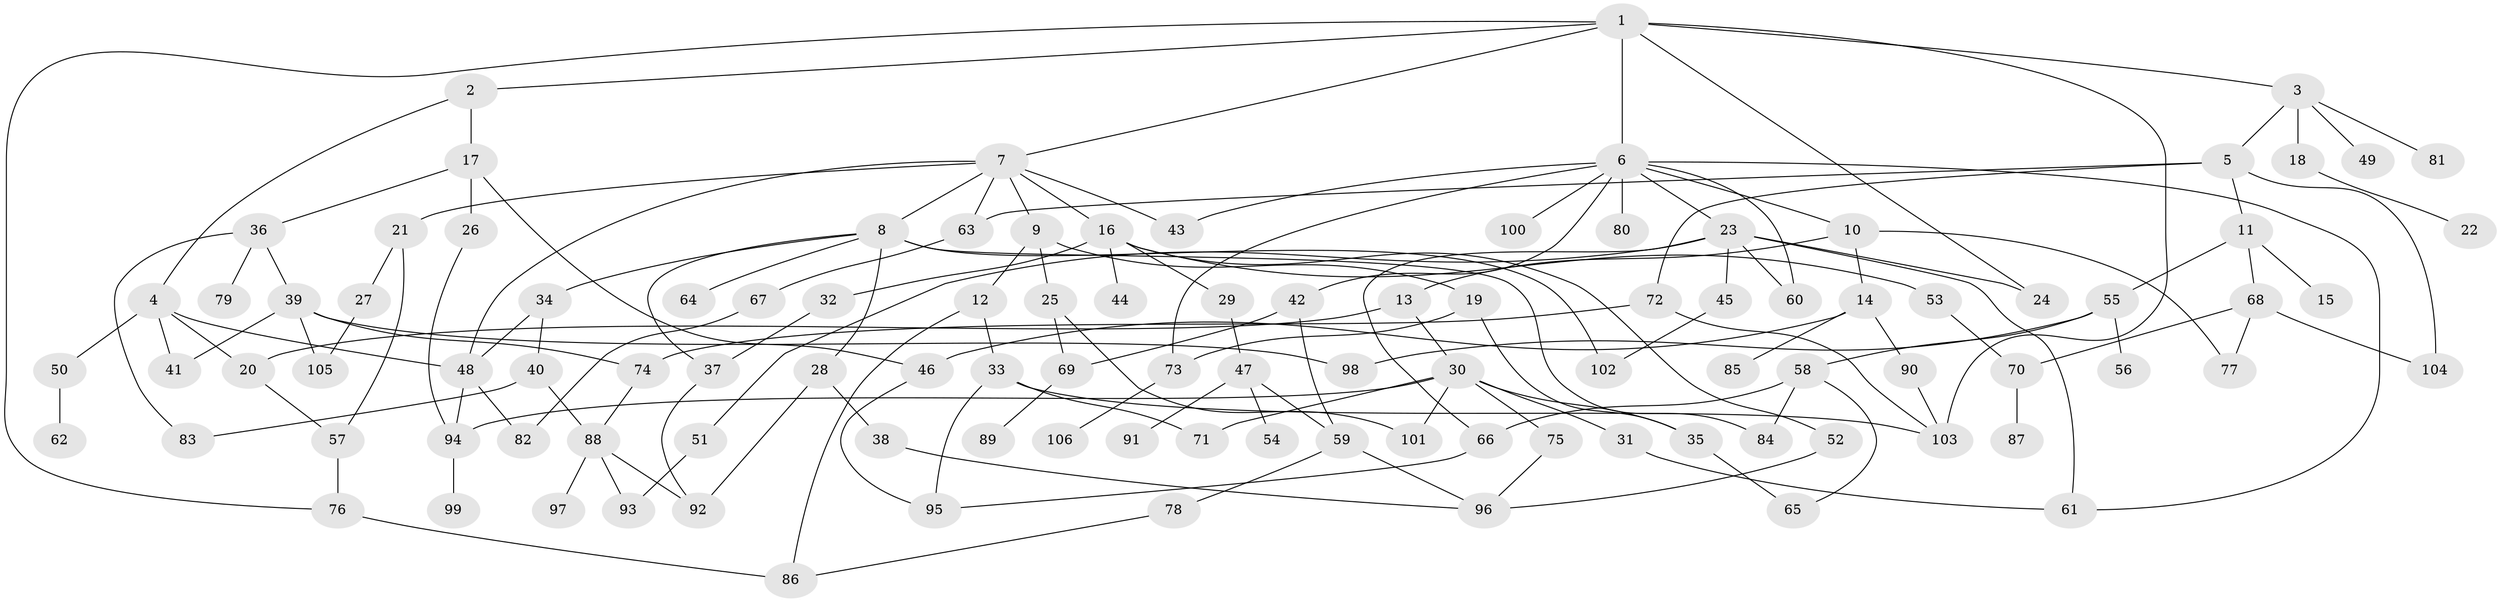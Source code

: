 // Generated by graph-tools (version 1.1) at 2025/13/03/09/25 04:13:15]
// undirected, 106 vertices, 153 edges
graph export_dot {
graph [start="1"]
  node [color=gray90,style=filled];
  1;
  2;
  3;
  4;
  5;
  6;
  7;
  8;
  9;
  10;
  11;
  12;
  13;
  14;
  15;
  16;
  17;
  18;
  19;
  20;
  21;
  22;
  23;
  24;
  25;
  26;
  27;
  28;
  29;
  30;
  31;
  32;
  33;
  34;
  35;
  36;
  37;
  38;
  39;
  40;
  41;
  42;
  43;
  44;
  45;
  46;
  47;
  48;
  49;
  50;
  51;
  52;
  53;
  54;
  55;
  56;
  57;
  58;
  59;
  60;
  61;
  62;
  63;
  64;
  65;
  66;
  67;
  68;
  69;
  70;
  71;
  72;
  73;
  74;
  75;
  76;
  77;
  78;
  79;
  80;
  81;
  82;
  83;
  84;
  85;
  86;
  87;
  88;
  89;
  90;
  91;
  92;
  93;
  94;
  95;
  96;
  97;
  98;
  99;
  100;
  101;
  102;
  103;
  104;
  105;
  106;
  1 -- 2;
  1 -- 3;
  1 -- 6;
  1 -- 7;
  1 -- 103;
  1 -- 76;
  1 -- 24;
  2 -- 4;
  2 -- 17;
  3 -- 5;
  3 -- 18;
  3 -- 49;
  3 -- 81;
  4 -- 20;
  4 -- 48;
  4 -- 50;
  4 -- 41;
  5 -- 11;
  5 -- 63;
  5 -- 72;
  5 -- 104;
  6 -- 10;
  6 -- 23;
  6 -- 42;
  6 -- 43;
  6 -- 61;
  6 -- 80;
  6 -- 100;
  6 -- 60;
  6 -- 73;
  7 -- 8;
  7 -- 9;
  7 -- 16;
  7 -- 21;
  7 -- 63;
  7 -- 43;
  7 -- 48;
  8 -- 28;
  8 -- 34;
  8 -- 37;
  8 -- 64;
  8 -- 102;
  8 -- 84;
  9 -- 12;
  9 -- 19;
  9 -- 25;
  10 -- 13;
  10 -- 14;
  10 -- 77;
  11 -- 15;
  11 -- 55;
  11 -- 68;
  12 -- 33;
  12 -- 86;
  13 -- 30;
  13 -- 20;
  14 -- 85;
  14 -- 90;
  14 -- 46;
  16 -- 29;
  16 -- 32;
  16 -- 44;
  16 -- 52;
  16 -- 53;
  17 -- 26;
  17 -- 36;
  17 -- 46;
  18 -- 22;
  19 -- 73;
  19 -- 35;
  20 -- 57;
  21 -- 27;
  21 -- 57;
  23 -- 24;
  23 -- 45;
  23 -- 51;
  23 -- 60;
  23 -- 66;
  23 -- 61;
  25 -- 101;
  25 -- 69;
  26 -- 94;
  27 -- 105;
  28 -- 38;
  28 -- 92;
  29 -- 47;
  30 -- 31;
  30 -- 35;
  30 -- 71;
  30 -- 75;
  30 -- 94;
  30 -- 101;
  31 -- 61;
  32 -- 37;
  33 -- 71;
  33 -- 95;
  33 -- 103;
  34 -- 40;
  34 -- 48;
  35 -- 65;
  36 -- 39;
  36 -- 79;
  36 -- 83;
  37 -- 92;
  38 -- 96;
  39 -- 41;
  39 -- 74;
  39 -- 98;
  39 -- 105;
  40 -- 88;
  40 -- 83;
  42 -- 69;
  42 -- 59;
  45 -- 102;
  46 -- 95;
  47 -- 54;
  47 -- 59;
  47 -- 91;
  48 -- 94;
  48 -- 82;
  50 -- 62;
  51 -- 93;
  52 -- 96;
  53 -- 70;
  55 -- 56;
  55 -- 58;
  55 -- 98;
  57 -- 76;
  58 -- 65;
  58 -- 84;
  58 -- 66;
  59 -- 78;
  59 -- 96;
  63 -- 67;
  66 -- 95;
  67 -- 82;
  68 -- 104;
  68 -- 77;
  68 -- 70;
  69 -- 89;
  70 -- 87;
  72 -- 74;
  72 -- 103;
  73 -- 106;
  74 -- 88;
  75 -- 96;
  76 -- 86;
  78 -- 86;
  88 -- 93;
  88 -- 97;
  88 -- 92;
  90 -- 103;
  94 -- 99;
}
